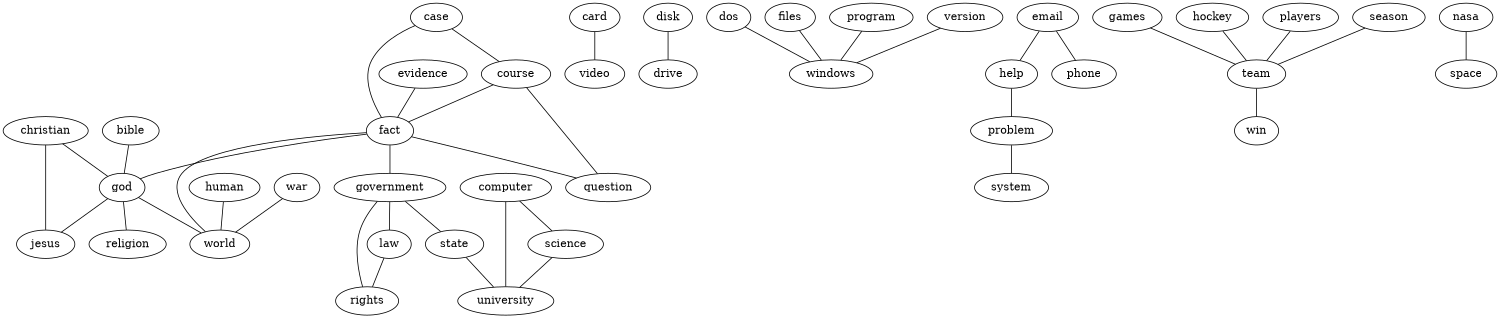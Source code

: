 graph G {
	graph [maxiter=5000, start=7, center=1, size="10,10"];
	node [label="\N"];
	graph [bb="0,0,785,630"];
	1 [label=bible, pos="479,143", width="1.00", height="0.50"];
	2 [label=card, pos="143,247", width="0.89", height="0.50"];
	3 [label=case, pos="300,153", width="0.92", height="0.50"];
	4 [label=christian, pos="402,71", width="1.50", height="0.50"];
	5 [label=computer, pos="59,358", width="1.61", height="0.50"];
	6 [label=course, pos="260,175", width="1.22", height="0.50"];
	7 [label=disk, pos="90,117", width="0.86", height="0.50"];
	8 [label=dos, pos="512,509", width="0.78", height="0.50"];
	9 [label=drive, pos="90,45", width="1.03", height="0.50"];
	10 [label=email, pos="336,534", width="1.08", height="0.50"];
	11 [label=evidence, pos="376,282", width="1.56", height="0.50"];
	12 [label=fact, pos="338,221", width="0.83", height="0.50"];
	13 [label=files, pos="466,357", width="0.89", height="0.50"];
	14 [label=games, pos="655,173", width="1.22", height="0.50"];
	15 [label=god, pos="395,153", width="0.81", height="0.50"];
	16 [label=government, pos="293,307", width="1.97", height="0.50"];
	17 [label=help, pos="266,520", width="0.92", height="0.50"];
	18 [label=hockey, pos="643,19", width="1.28", height="0.50"];
	19 [label=human, pos="506,227", width="1.25", height="0.50"];
	20 [label=jesus, pos="449,93", width="1.03", height="0.50"];
	21 [label=law, pos="343,380", width="0.78", height="0.50"];
	22 [label=nasa, pos="66,611", width="0.94", height="0.50"];
	23 [label=phone, pos="409,530", width="1.14", height="0.50"];
	24 [label=players, pos="736,42", width="1.33", height="0.50"];
	25 [label=problem, pos="194,513", width="1.44", height="0.50"];
	26 [label=program, pos="565,410", width="1.47", height="0.50"];
	27 [label=question, pos="270,222", width="1.50", height="0.50"];
	28 [label=religion, pos="346,78", width="1.36", height="0.50"];
	29 [label=rights, pos="291,385", width="1.11", height="0.50"];
	30 [label=science, pos="90,419", width="1.33", height="0.50"];
	31 [label=season, pos="593,101", width="1.28", height="0.50"];
	32 [label=space, pos="66,539", width="1.08", height="0.50"];
	33 [label=state, pos="208,326", width="1.03", height="0.50"];
	34 [label=system, pos="126,487", width="1.31", height="0.50"];
	35 [label=team, pos="674,94", width="1.03", height="0.50"];
	36 [label=university, pos="135,358", width="1.69", height="0.50"];
	37 [label=version, pos="413,456", width="1.33", height="0.50"];
	38 [label=video, pos="143,175", width="1.06", height="0.50"];
	39 [label=war, pos="479,287", width="0.81", height="0.50"];
	40 [label=win, pos="743,136", width="0.78", height="0.50"];
	41 [label=windows, pos="489,433", width="1.47", height="0.50"];
	42 [label=world, pos="421,222", width="1.06", height="0.50"];
	1 -- 15 [dir=none, pos="444,147 437,148 430,149 423,150"];
	2 -- 38 [dir=none, pos="143,229 143,218 143,204 143,193"];
	3 -- 6 [dir=none, pos="277,166 277,166 277,166 277,166"];
	3 -- 12 [dir=none, pos="310,171 316,181 323,194 328,204"];
	4 -- 15 [dir=none, pos="400,89 399,103 397,121 396,135"];
	4 -- 20 [dir=none, pos="433,86 433,86 433,86 433,86"];
	5 -- 30 [dir=none, pos="68,376 72,384 77,393 81,401"];
	5 -- 36 [dir=none, pos="117,358 117,358 117,358 117,358"];
	6 -- 12 [dir=none, pos="285,190 295,196 307,203 317,208"];
	6 -- 27 [dir=none, pos="264,193 265,197 266,200 266,204"];
	7 -- 9 [dir=none, pos="90,99 90,88 90,74 90,63"];
	8 -- 41 [dir=none, pos="507,491 503,479 498,463 495,451"];
	10 -- 17 [dir=none, pos="300,527 299,527 298,527 297,526"];
	10 -- 23 [dir=none, pos="375,532 375,532 375,532 375,532"];
	11 -- 12 [dir=none, pos="365,264 360,256 354,246 349,238"];
	12 -- 15 [dir=none, pos="352,205 361,194 372,180 382,169"];
	12 -- 16 [dir=none, pos="329,238 321,253 310,274 302,289"];
	12 -- 27 [dir=none, pos="308,221 308,221 308,221 308,221"];
	12 -- 42 [dir=none, pos="368,221 373,221 378,221 383,221"];
	13 -- 41 [dir=none, pos="471,375 475,387 480,403 483,415"];
	14 -- 35 [dir=none, pos="659,155 662,142 667,125 670,112"];
	15 -- 20 [dir=none, pos="409,137 417,128 426,118 434,109"];
	15 -- 28 [dir=none, pos="384,136 376,124 365,108 357,96"];
	15 -- 42 [dir=none, pos="402,171 406,181 410,194 414,204"];
	16 -- 21 [dir=none, pos="305,325 313,337 323,352 331,363"];
	16 -- 29 [dir=none, pos="293,325 292,338 292,354 292,367"];
	16 -- 33 [dir=none, pos="240,319 240,319 240,319 240,319"];
	17 -- 25 [dir=none, pos="233,517 233,517 233,517 233,517"];
	18 -- 35 [dir=none, pos="650,37 655,49 662,64 667,76"];
	19 -- 42 [dir=none, pos="461,224 460,224 460,224 459,224"];
	21 -- 29 [dir=none, pos="315,383 315,383 315,383 315,383"];
	22 -- 32 [dir=none, pos="66,593 66,582 66,568 66,557"];
	24 -- 35 [dir=none, pos="716,58 709,65 700,72 693,78"];
	25 -- 34 [dir=none, pos="159,500 159,500 159,500 159,500"];
	26 -- 41 [dir=none, pos="525,422 525,422 525,422 525,422"];
	30 -- 36 [dir=none, pos="103,401 109,393 116,384 122,376"];
	31 -- 35 [dir=none, pos="638,97 638,97 638,97 638,97"];
	33 -- 36 [dir=none, pos="180,338 176,340 173,341 169,343"];
	35 -- 40 [dir=none, pos="697,108 705,113 715,119 723,124"];
	37 -- 41 [dir=none, pos="451,445 451,445 451,445 451,445"];
	39 -- 42 [dir=none, pos="465,271 456,261 445,249 436,239"];
}
